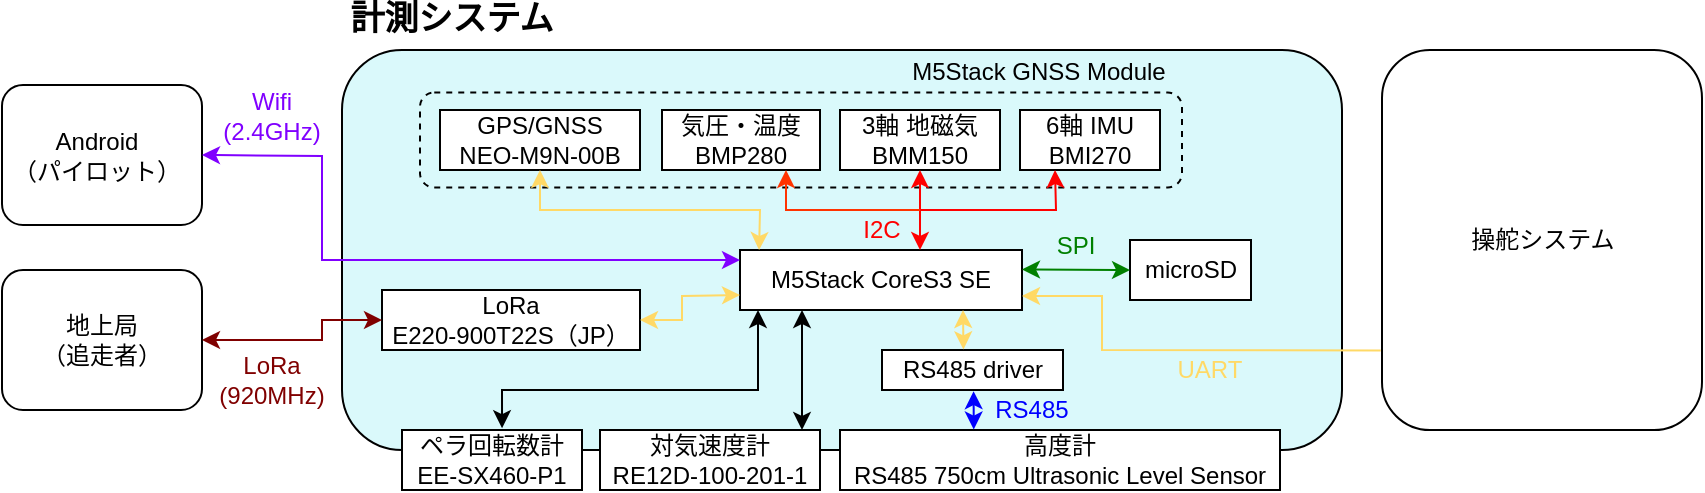 <mxfile version="26.1.3">
  <diagram name="全体図" id="6K07M-bdMIoADG_4eisC">
    <mxGraphModel dx="1152" dy="614" grid="1" gridSize="10" guides="1" tooltips="1" connect="1" arrows="1" fold="1" page="1" pageScale="1" pageWidth="827" pageHeight="1169" math="0" shadow="0">
      <root>
        <mxCell id="0" />
        <mxCell id="1" parent="0" />
        <mxCell id="qhWnbRb1_LZRBb_jjzeY-1" value="" style="rounded=1;whiteSpace=wrap;html=1;fillColor=#daf9fb;" parent="1" vertex="1">
          <mxGeometry x="240" y="90" width="500" height="200" as="geometry" />
        </mxCell>
        <mxCell id="rOg-yM2_KAsI7TXyr_-D-17" value="" style="rounded=1;whiteSpace=wrap;html=1;dashed=1;fillColor=none;" parent="1" vertex="1">
          <mxGeometry x="279" y="111.25" width="381" height="47.5" as="geometry" />
        </mxCell>
        <mxCell id="qhWnbRb1_LZRBb_jjzeY-2" value="M5Stack CoreS3 SE" style="rounded=0;whiteSpace=wrap;html=1;" parent="1" vertex="1">
          <mxGeometry x="439" y="190" width="141" height="30" as="geometry" />
        </mxCell>
        <mxCell id="qhWnbRb1_LZRBb_jjzeY-3" value="6軸 IMU&lt;div&gt;BMI270&lt;/div&gt;" style="rounded=0;whiteSpace=wrap;html=1;" parent="1" vertex="1">
          <mxGeometry x="579" y="120" width="70" height="30" as="geometry" />
        </mxCell>
        <mxCell id="qhWnbRb1_LZRBb_jjzeY-4" value="3軸 地磁気&lt;div&gt;BMM150&lt;/div&gt;" style="rounded=0;whiteSpace=wrap;html=1;" parent="1" vertex="1">
          <mxGeometry x="489" y="120" width="80" height="30" as="geometry" />
        </mxCell>
        <mxCell id="qhWnbRb1_LZRBb_jjzeY-5" value="気圧・温度&lt;div&gt;BMP280&lt;/div&gt;" style="rounded=0;whiteSpace=wrap;html=1;" parent="1" vertex="1">
          <mxGeometry x="400" y="120" width="79" height="30" as="geometry" />
        </mxCell>
        <mxCell id="qhWnbRb1_LZRBb_jjzeY-6" value="GPS/GNSS&lt;div&gt;NEO-M9N-00B&lt;/div&gt;" style="rounded=0;whiteSpace=wrap;html=1;" parent="1" vertex="1">
          <mxGeometry x="289" y="120" width="100" height="30" as="geometry" />
        </mxCell>
        <mxCell id="qhWnbRb1_LZRBb_jjzeY-7" value="LoRa&lt;div&gt;E220-900T22S（JP）&lt;/div&gt;" style="rounded=0;whiteSpace=wrap;html=1;" parent="1" vertex="1">
          <mxGeometry x="260" y="210" width="129" height="30" as="geometry" />
        </mxCell>
        <mxCell id="qhWnbRb1_LZRBb_jjzeY-8" value="microSD" style="rounded=0;whiteSpace=wrap;html=1;" parent="1" vertex="1">
          <mxGeometry x="634" y="185" width="60.5" height="30" as="geometry" />
        </mxCell>
        <mxCell id="qhWnbRb1_LZRBb_jjzeY-11" value="対気速度計&lt;div&gt;RE12D-100-201-1&lt;/div&gt;" style="rounded=0;whiteSpace=wrap;html=1;" parent="1" vertex="1">
          <mxGeometry x="369" y="280" width="110" height="30" as="geometry" />
        </mxCell>
        <mxCell id="qhWnbRb1_LZRBb_jjzeY-12" value="&lt;div&gt;ペラ回転数計&lt;/div&gt;&lt;div&gt;EE-SX460-P1&lt;/div&gt;" style="rounded=0;whiteSpace=wrap;html=1;" parent="1" vertex="1">
          <mxGeometry x="270" y="280" width="90" height="30" as="geometry" />
        </mxCell>
        <mxCell id="qhWnbRb1_LZRBb_jjzeY-13" value="&lt;div&gt;高度計&lt;/div&gt;&lt;div&gt;RS485 750cm Ultrasonic Level Sensor&lt;/div&gt;" style="rounded=0;whiteSpace=wrap;html=1;" parent="1" vertex="1">
          <mxGeometry x="489" y="280" width="220" height="30" as="geometry" />
        </mxCell>
        <mxCell id="qhWnbRb1_LZRBb_jjzeY-18" value="" style="endArrow=classic;startArrow=classic;html=1;rounded=0;strokeColor=#ff0000;" parent="1" edge="1">
          <mxGeometry width="50" height="50" relative="1" as="geometry">
            <mxPoint x="529" y="150" as="sourcePoint" />
            <mxPoint x="529" y="190" as="targetPoint" />
            <Array as="points" />
          </mxGeometry>
        </mxCell>
        <mxCell id="qhWnbRb1_LZRBb_jjzeY-19" value="" style="endArrow=classic;html=1;rounded=0;entryX=0.25;entryY=1;entryDx=0;entryDy=0;strokeColor=#ff0000;" parent="1" target="qhWnbRb1_LZRBb_jjzeY-3" edge="1">
          <mxGeometry width="50" height="50" relative="1" as="geometry">
            <mxPoint x="529" y="170" as="sourcePoint" />
            <mxPoint x="569" y="150" as="targetPoint" />
            <Array as="points">
              <mxPoint x="569" y="170" />
              <mxPoint x="597" y="170" />
            </Array>
          </mxGeometry>
        </mxCell>
        <mxCell id="qhWnbRb1_LZRBb_jjzeY-20" value="" style="endArrow=classic;html=1;rounded=0;strokeColor=#ff3300;" parent="1" edge="1">
          <mxGeometry width="50" height="50" relative="1" as="geometry">
            <mxPoint x="529" y="170" as="sourcePoint" />
            <mxPoint x="462" y="150" as="targetPoint" />
            <Array as="points">
              <mxPoint x="462" y="170" />
            </Array>
          </mxGeometry>
        </mxCell>
        <mxCell id="qhWnbRb1_LZRBb_jjzeY-21" value="I2C" style="text;html=1;align=center;verticalAlign=middle;whiteSpace=wrap;rounded=0;fontColor=#ff0000;" parent="1" vertex="1">
          <mxGeometry x="486.5" y="170" width="46" height="20" as="geometry" />
        </mxCell>
        <mxCell id="qhWnbRb1_LZRBb_jjzeY-22" value="" style="endArrow=classic;startArrow=classic;html=1;rounded=0;strokeColor=#FFD966;entryX=0.106;entryY=0.002;entryDx=0;entryDy=0;entryPerimeter=0;" parent="1" edge="1">
          <mxGeometry width="50" height="50" relative="1" as="geometry">
            <mxPoint x="339" y="150" as="sourcePoint" />
            <mxPoint x="448.54" y="190" as="targetPoint" />
            <Array as="points">
              <mxPoint x="339" y="170" />
              <mxPoint x="449" y="170" />
            </Array>
          </mxGeometry>
        </mxCell>
        <mxCell id="qhWnbRb1_LZRBb_jjzeY-23" value="&lt;font&gt;UART&lt;/font&gt;" style="text;html=1;align=center;verticalAlign=middle;whiteSpace=wrap;rounded=0;fontColor=#FFD966;" parent="1" vertex="1">
          <mxGeometry x="649" y="240" width="50" height="20" as="geometry" />
        </mxCell>
        <mxCell id="IAhwxvjueymBkviinYW7-1" value="SPI" style="text;html=1;align=center;verticalAlign=middle;whiteSpace=wrap;rounded=0;fontColor=#008000;" parent="1" vertex="1">
          <mxGeometry x="587" y="177.5" width="40" height="20" as="geometry" />
        </mxCell>
        <mxCell id="IAhwxvjueymBkviinYW7-2" value="" style="endArrow=classic;startArrow=classic;html=1;rounded=0;strokeColor=#FFD966;entryX=0;entryY=0.75;entryDx=0;entryDy=0;exitX=1;exitY=0.5;exitDx=0;exitDy=0;" parent="1" source="qhWnbRb1_LZRBb_jjzeY-7" target="qhWnbRb1_LZRBb_jjzeY-2" edge="1">
          <mxGeometry width="50" height="50" relative="1" as="geometry">
            <mxPoint x="389" y="215" as="sourcePoint" />
            <mxPoint x="439" y="215" as="targetPoint" />
            <Array as="points">
              <mxPoint x="410" y="225" />
              <mxPoint x="410" y="213" />
            </Array>
          </mxGeometry>
        </mxCell>
        <mxCell id="IAhwxvjueymBkviinYW7-3" value="" style="endArrow=classic;startArrow=classic;html=1;rounded=0;exitX=0.667;exitY=-0.03;exitDx=0;exitDy=0;exitPerimeter=0;" parent="1" edge="1">
          <mxGeometry width="50" height="50" relative="1" as="geometry">
            <mxPoint x="320.03" y="279.1" as="sourcePoint" />
            <mxPoint x="448" y="220" as="targetPoint" />
            <Array as="points">
              <mxPoint x="320" y="260" />
              <mxPoint x="448" y="260" />
            </Array>
          </mxGeometry>
        </mxCell>
        <mxCell id="IAhwxvjueymBkviinYW7-4" value="" style="endArrow=classic;startArrow=classic;html=1;rounded=0;" parent="1" edge="1">
          <mxGeometry width="50" height="50" relative="1" as="geometry">
            <mxPoint x="470" y="280" as="sourcePoint" />
            <mxPoint x="470" y="220" as="targetPoint" />
          </mxGeometry>
        </mxCell>
        <mxCell id="IAhwxvjueymBkviinYW7-37" value="" style="rounded=1;whiteSpace=wrap;html=1;" parent="1" vertex="1">
          <mxGeometry x="70" y="107.5" width="100" height="70" as="geometry" />
        </mxCell>
        <mxCell id="IAhwxvjueymBkviinYW7-38" value="" style="rounded=1;whiteSpace=wrap;html=1;" parent="1" vertex="1">
          <mxGeometry x="70" y="200" width="100" height="70" as="geometry" />
        </mxCell>
        <mxCell id="IAhwxvjueymBkviinYW7-40" value="&lt;div&gt;Android&lt;/div&gt;（パイロット）" style="text;html=1;align=center;verticalAlign=middle;whiteSpace=wrap;rounded=0;" parent="1" vertex="1">
          <mxGeometry x="70" y="125" width="95" height="35" as="geometry" />
        </mxCell>
        <mxCell id="IAhwxvjueymBkviinYW7-41" value="&lt;div&gt;地上局&lt;/div&gt;&lt;div&gt;（追走者）&lt;/div&gt;" style="text;html=1;align=center;verticalAlign=middle;whiteSpace=wrap;rounded=0;" parent="1" vertex="1">
          <mxGeometry x="85" y="220" width="70" height="30" as="geometry" />
        </mxCell>
        <mxCell id="IAhwxvjueymBkviinYW7-42" value="" style="endArrow=classic;startArrow=classic;html=1;rounded=0;fontColor=#99FF33;strokeColor=#800000;exitX=1;exitY=0.5;exitDx=0;exitDy=0;entryX=0;entryY=0.5;entryDx=0;entryDy=0;" parent="1" source="IAhwxvjueymBkviinYW7-38" target="qhWnbRb1_LZRBb_jjzeY-7" edge="1">
          <mxGeometry width="50" height="50" relative="1" as="geometry">
            <mxPoint x="210" y="230" as="sourcePoint" />
            <mxPoint x="260" y="230" as="targetPoint" />
            <Array as="points">
              <mxPoint x="230" y="235" />
              <mxPoint x="230" y="225" />
            </Array>
          </mxGeometry>
        </mxCell>
        <mxCell id="IAhwxvjueymBkviinYW7-43" value="" style="endArrow=classic;startArrow=classic;html=1;rounded=0;strokeColor=#8000FF;fontColor=#7EA6E0;exitX=1;exitY=0.5;exitDx=0;exitDy=0;" parent="1" source="IAhwxvjueymBkviinYW7-37" edge="1">
          <mxGeometry width="50" height="50" relative="1" as="geometry">
            <mxPoint x="330" y="195" as="sourcePoint" />
            <mxPoint x="439" y="195" as="targetPoint" />
            <Array as="points">
              <mxPoint x="230" y="143" />
              <mxPoint x="230" y="195" />
            </Array>
          </mxGeometry>
        </mxCell>
        <mxCell id="IAhwxvjueymBkviinYW7-46" value="&lt;font style=&quot;&quot;&gt;LoRa&lt;/font&gt;&lt;div&gt;&lt;font style=&quot;&quot;&gt;(920MHz)&lt;/font&gt;&lt;/div&gt;" style="text;html=1;align=center;verticalAlign=middle;whiteSpace=wrap;rounded=0;fontColor=#800000;labelBackgroundColor=none;" parent="1" vertex="1">
          <mxGeometry x="175" y="240" width="60" height="30" as="geometry" />
        </mxCell>
        <mxCell id="IAhwxvjueymBkviinYW7-47" value="&lt;font style=&quot;&quot;&gt;Wifi&lt;/font&gt;&lt;div&gt;&lt;font style=&quot;&quot;&gt;(2.4GHz)&lt;/font&gt;&lt;/div&gt;" style="text;html=1;align=center;verticalAlign=middle;whiteSpace=wrap;rounded=0;fontColor=#8000FF;" parent="1" vertex="1">
          <mxGeometry x="170" y="107.5" width="70" height="30" as="geometry" />
        </mxCell>
        <mxCell id="5KmOA9PAkvmJi2R7xXo4-1" value="" style="endArrow=classic;startArrow=classic;html=1;rounded=0;strokeColor=#008000;entryX=0;entryY=0.5;entryDx=0;entryDy=0;fontColor=#000000;exitX=1;exitY=0.5;exitDx=0;exitDy=0;" parent="1" target="qhWnbRb1_LZRBb_jjzeY-8" edge="1">
          <mxGeometry width="50" height="50" relative="1" as="geometry">
            <mxPoint x="580" y="199.72" as="sourcePoint" />
            <mxPoint x="629" y="199.72" as="targetPoint" />
          </mxGeometry>
        </mxCell>
        <mxCell id="rOg-yM2_KAsI7TXyr_-D-1" value="" style="endArrow=classic;startArrow=classic;html=1;rounded=0;strokeColor=#0000FF;entryX=0.304;entryY=-0.008;entryDx=0;entryDy=0;exitX=0.506;exitY=1.03;exitDx=0;exitDy=0;entryPerimeter=0;exitPerimeter=0;" parent="1" source="rOg-yM2_KAsI7TXyr_-D-3" target="qhWnbRb1_LZRBb_jjzeY-13" edge="1">
          <mxGeometry width="50" height="50" relative="1" as="geometry">
            <mxPoint x="550" y="340.278" as="sourcePoint" />
            <mxPoint x="600" y="259.6" as="targetPoint" />
          </mxGeometry>
        </mxCell>
        <mxCell id="rOg-yM2_KAsI7TXyr_-D-3" value="RS485 driver" style="rounded=0;whiteSpace=wrap;html=1;" parent="1" vertex="1">
          <mxGeometry x="510" y="240" width="90.5" height="20" as="geometry" />
        </mxCell>
        <mxCell id="rOg-yM2_KAsI7TXyr_-D-4" value="" style="endArrow=classic;startArrow=classic;html=1;rounded=0;strokeColor=#FFD966;entryX=0.45;entryY=-0.014;entryDx=0;entryDy=0;exitX=1;exitY=0.5;exitDx=0;exitDy=0;entryPerimeter=0;" parent="1" target="rOg-yM2_KAsI7TXyr_-D-3" edge="1">
          <mxGeometry width="50" height="50" relative="1" as="geometry">
            <mxPoint x="550.5" y="220" as="sourcePoint" />
            <mxPoint x="600.5" y="220" as="targetPoint" />
          </mxGeometry>
        </mxCell>
        <mxCell id="rOg-yM2_KAsI7TXyr_-D-6" value="RS485" style="text;html=1;align=center;verticalAlign=middle;whiteSpace=wrap;rounded=0;fontColor=#0000FF;" parent="1" vertex="1">
          <mxGeometry x="560" y="260" width="50" height="20" as="geometry" />
        </mxCell>
        <mxCell id="rOg-yM2_KAsI7TXyr_-D-7" value="" style="endArrow=none;startArrow=classic;html=1;rounded=0;strokeColor=#FFD966;exitX=1;exitY=0.75;exitDx=0;exitDy=0;entryX=-0.004;entryY=0.791;entryDx=0;entryDy=0;entryPerimeter=0;startFill=1;endFill=0;" parent="1" target="rOg-yM2_KAsI7TXyr_-D-11" edge="1">
          <mxGeometry width="50" height="50" relative="1" as="geometry">
            <mxPoint x="580" y="213" as="sourcePoint" />
            <mxPoint x="760" y="230" as="targetPoint" />
            <Array as="points">
              <mxPoint x="620" y="213" />
              <mxPoint x="620" y="240" />
            </Array>
          </mxGeometry>
        </mxCell>
        <mxCell id="rOg-yM2_KAsI7TXyr_-D-11" value="" style="rounded=1;whiteSpace=wrap;html=1;" parent="1" vertex="1">
          <mxGeometry x="760" y="90" width="160" height="190" as="geometry" />
        </mxCell>
        <mxCell id="rOg-yM2_KAsI7TXyr_-D-12" value="&lt;div&gt;操舵システム&lt;/div&gt;" style="text;html=1;align=center;verticalAlign=middle;whiteSpace=wrap;rounded=0;" parent="1" vertex="1">
          <mxGeometry x="792.5" y="170" width="95" height="30" as="geometry" />
        </mxCell>
        <mxCell id="rOg-yM2_KAsI7TXyr_-D-13" value="&lt;b&gt;&lt;font style=&quot;font-size: 17px;&quot;&gt;計測システム&lt;/font&gt;&lt;/b&gt;" style="text;html=1;align=center;verticalAlign=middle;whiteSpace=wrap;rounded=0;" parent="1" vertex="1">
          <mxGeometry x="240" y="65" width="110" height="20" as="geometry" />
        </mxCell>
        <mxCell id="rOg-yM2_KAsI7TXyr_-D-18" value="M5Stack GNSS Module" style="text;html=1;align=center;verticalAlign=middle;whiteSpace=wrap;rounded=0;" parent="1" vertex="1">
          <mxGeometry x="520" y="91.25" width="137" height="20" as="geometry" />
        </mxCell>
      </root>
    </mxGraphModel>
  </diagram>
</mxfile>

